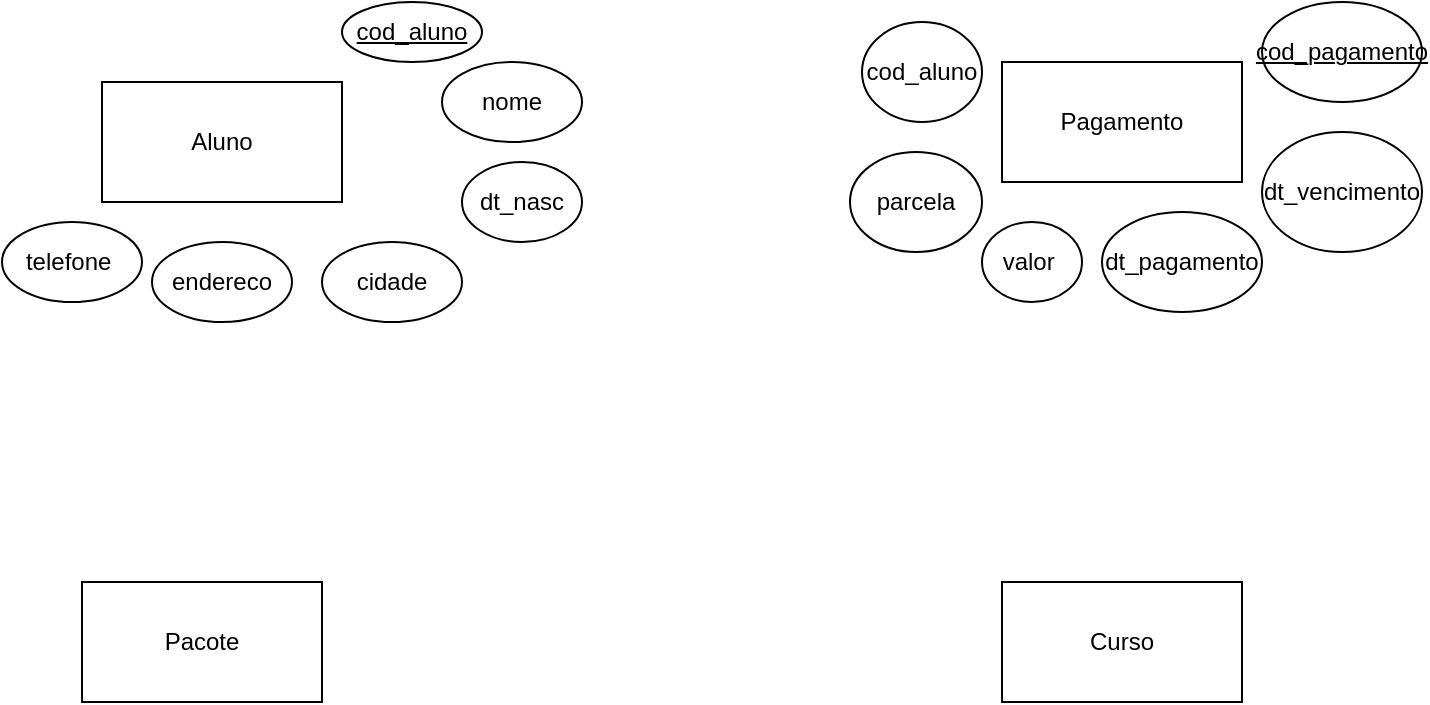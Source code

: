 <mxfile version="15.0.6" type="github">
  <diagram id="4N3h2DGjZcdmvntHpCIm" name="Page-1">
    <mxGraphModel dx="1695" dy="450" grid="1" gridSize="10" guides="1" tooltips="1" connect="1" arrows="1" fold="1" page="1" pageScale="1" pageWidth="827" pageHeight="1169" math="0" shadow="0">
      <root>
        <mxCell id="0" />
        <mxCell id="1" parent="0" />
        <mxCell id="rMBzDeZ3MMQe98OaV4ek-1" value="Aluno" style="rounded=0;whiteSpace=wrap;html=1;" vertex="1" parent="1">
          <mxGeometry x="20" y="40" width="120" height="60" as="geometry" />
        </mxCell>
        <mxCell id="rMBzDeZ3MMQe98OaV4ek-2" value="Curso" style="rounded=0;whiteSpace=wrap;html=1;" vertex="1" parent="1">
          <mxGeometry x="470" y="290" width="120" height="60" as="geometry" />
        </mxCell>
        <mxCell id="rMBzDeZ3MMQe98OaV4ek-3" value="Pacote" style="rounded=0;whiteSpace=wrap;html=1;" vertex="1" parent="1">
          <mxGeometry x="10" y="290" width="120" height="60" as="geometry" />
        </mxCell>
        <mxCell id="rMBzDeZ3MMQe98OaV4ek-4" value="Pagamento" style="rounded=0;whiteSpace=wrap;html=1;" vertex="1" parent="1">
          <mxGeometry x="470" y="30" width="120" height="60" as="geometry" />
        </mxCell>
        <mxCell id="rMBzDeZ3MMQe98OaV4ek-5" value="&lt;u&gt;cod_aluno&lt;/u&gt;" style="ellipse;whiteSpace=wrap;html=1;" vertex="1" parent="1">
          <mxGeometry x="140" width="70" height="30" as="geometry" />
        </mxCell>
        <mxCell id="rMBzDeZ3MMQe98OaV4ek-6" value="nome" style="ellipse;whiteSpace=wrap;html=1;" vertex="1" parent="1">
          <mxGeometry x="190" y="30" width="70" height="40" as="geometry" />
        </mxCell>
        <mxCell id="rMBzDeZ3MMQe98OaV4ek-7" value="dt_nasc" style="ellipse;whiteSpace=wrap;html=1;" vertex="1" parent="1">
          <mxGeometry x="200" y="80" width="60" height="40" as="geometry" />
        </mxCell>
        <mxCell id="rMBzDeZ3MMQe98OaV4ek-8" value="telefone&amp;nbsp;" style="ellipse;whiteSpace=wrap;html=1;" vertex="1" parent="1">
          <mxGeometry x="-30" y="110" width="70" height="40" as="geometry" />
        </mxCell>
        <mxCell id="rMBzDeZ3MMQe98OaV4ek-9" value="endereco" style="ellipse;whiteSpace=wrap;html=1;" vertex="1" parent="1">
          <mxGeometry x="45" y="120" width="70" height="40" as="geometry" />
        </mxCell>
        <mxCell id="rMBzDeZ3MMQe98OaV4ek-10" value="cidade" style="ellipse;whiteSpace=wrap;html=1;" vertex="1" parent="1">
          <mxGeometry x="130" y="120" width="70" height="40" as="geometry" />
        </mxCell>
        <mxCell id="rMBzDeZ3MMQe98OaV4ek-11" value="valor&amp;nbsp;" style="ellipse;whiteSpace=wrap;html=1;" vertex="1" parent="1">
          <mxGeometry x="460" y="110" width="50" height="40" as="geometry" />
        </mxCell>
        <mxCell id="rMBzDeZ3MMQe98OaV4ek-12" value="parcela" style="ellipse;whiteSpace=wrap;html=1;" vertex="1" parent="1">
          <mxGeometry x="394" y="75" width="66" height="50" as="geometry" />
        </mxCell>
        <mxCell id="rMBzDeZ3MMQe98OaV4ek-13" value="&lt;u&gt;cod_pagamento&lt;/u&gt;" style="ellipse;whiteSpace=wrap;html=1;" vertex="1" parent="1">
          <mxGeometry x="600" width="80" height="50" as="geometry" />
        </mxCell>
        <mxCell id="rMBzDeZ3MMQe98OaV4ek-14" value="dt_pagamento" style="ellipse;whiteSpace=wrap;html=1;" vertex="1" parent="1">
          <mxGeometry x="520" y="105" width="80" height="50" as="geometry" />
        </mxCell>
        <mxCell id="rMBzDeZ3MMQe98OaV4ek-15" value="dt_vencimento" style="ellipse;whiteSpace=wrap;html=1;" vertex="1" parent="1">
          <mxGeometry x="600" y="65" width="80" height="60" as="geometry" />
        </mxCell>
        <mxCell id="rMBzDeZ3MMQe98OaV4ek-16" value="cod_aluno" style="ellipse;whiteSpace=wrap;html=1;" vertex="1" parent="1">
          <mxGeometry x="400" y="10" width="60" height="50" as="geometry" />
        </mxCell>
      </root>
    </mxGraphModel>
  </diagram>
</mxfile>
